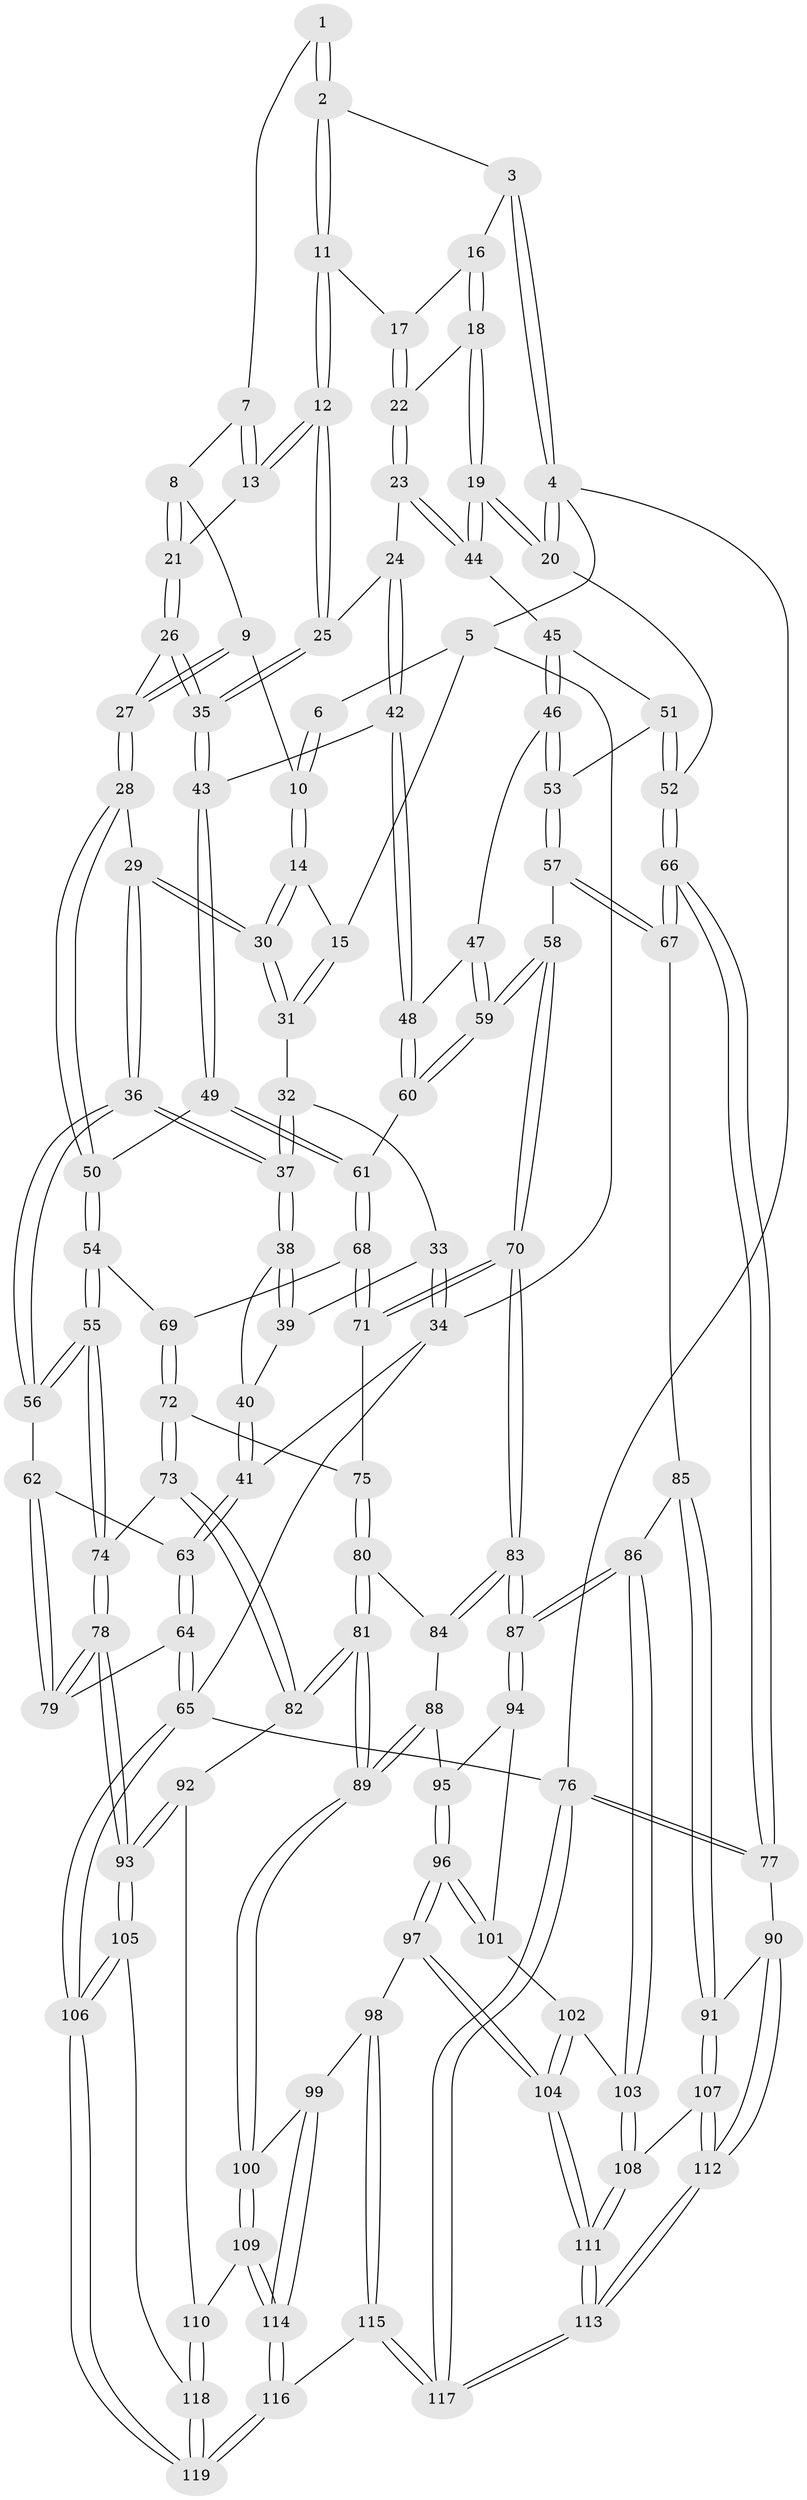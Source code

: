 // Generated by graph-tools (version 1.1) at 2025/17/03/09/25 04:17:10]
// undirected, 119 vertices, 294 edges
graph export_dot {
graph [start="1"]
  node [color=gray90,style=filled];
  1 [pos="+0.549811731833724+0"];
  2 [pos="+0.754594270891444+0"];
  3 [pos="+0.8377083009710831+0"];
  4 [pos="+1+0"];
  5 [pos="+0.018686115121505264+0"];
  6 [pos="+0.43499774147485976+0"];
  7 [pos="+0.5453700204531385+0"];
  8 [pos="+0.5022475818837957+0.11338748743061981"];
  9 [pos="+0.370053065225549+0.13261568088425832"];
  10 [pos="+0.3513679673311151+0.1257619580281514"];
  11 [pos="+0.74912303245833+0.07246603261723336"];
  12 [pos="+0.6472338558992995+0.17618126045931023"];
  13 [pos="+0.6057096556872483+0.1761703466990578"];
  14 [pos="+0.336533500200981+0.13135145929562903"];
  15 [pos="+0.258257381867729+0.13441543694121644"];
  16 [pos="+0.9506204698623122+0.07244865675069875"];
  17 [pos="+0.8064149620558074+0.12132825102489439"];
  18 [pos="+1+0.20447857928103003"];
  19 [pos="+1+0.23848837311207394"];
  20 [pos="+1+0.26149219410624464"];
  21 [pos="+0.5957652369232489+0.17782440255298834"];
  22 [pos="+0.8184747953957068+0.1377196915490503"];
  23 [pos="+0.8372556752700644+0.2992636658082129"];
  24 [pos="+0.7880287642236601+0.30708067310915216"];
  25 [pos="+0.6878613209589239+0.26548425045512"];
  26 [pos="+0.49012186210659836+0.2999232964347785"];
  27 [pos="+0.48685497129123706+0.30010129324514345"];
  28 [pos="+0.4521328574496593+0.32420979358815954"];
  29 [pos="+0.3492302843835979+0.3758056516212148"];
  30 [pos="+0.34691825341604793+0.36733077501985645"];
  31 [pos="+0.20553504366532319+0.17355841047324297"];
  32 [pos="+0.20399611297659945+0.17427082737874755"];
  33 [pos="+0.1360199671661554+0.18373301408250178"];
  34 [pos="+0+0.15159881851059437"];
  35 [pos="+0.6083548644181741+0.4088596487116979"];
  36 [pos="+0.2830948597111792+0.4816500070593056"];
  37 [pos="+0.24036670762208068+0.4263431766738791"];
  38 [pos="+0.23073600997895455+0.4191725824738259"];
  39 [pos="+0.15747393501225976+0.3074893791017991"];
  40 [pos="+0.07938393884222802+0.3498803298017307"];
  41 [pos="+0+0.28704948135747205"];
  42 [pos="+0.7198749519171412+0.43484973829963164"];
  43 [pos="+0.609725584209414+0.4138908778174042"];
  44 [pos="+0.8410575110158095+0.3011435569754684"];
  45 [pos="+0.8621942392277132+0.40387965034564566"];
  46 [pos="+0.8323658033407473+0.4484034607090027"];
  47 [pos="+0.8030889464231585+0.4639147630816944"];
  48 [pos="+0.7376446237016574+0.4532360341997352"];
  49 [pos="+0.5933653601748822+0.44613588826285255"];
  50 [pos="+0.5088348706780703+0.5137869861312546"];
  51 [pos="+0.9189454445508214+0.4213288990319182"];
  52 [pos="+1+0.3717834624609619"];
  53 [pos="+0.9121820360141154+0.5237572065341756"];
  54 [pos="+0.4857447333885009+0.5379681550626335"];
  55 [pos="+0.3863809831651168+0.5489060975692577"];
  56 [pos="+0.28258212914784653+0.49882258123635653"];
  57 [pos="+0.9577578032502816+0.6186971662656976"];
  58 [pos="+0.8538885541015375+0.651405597717044"];
  59 [pos="+0.8306761312047978+0.6133067084119721"];
  60 [pos="+0.7233392275442461+0.5342276816424882"];
  61 [pos="+0.6659262168339234+0.5694853719549496"];
  62 [pos="+0.2771090578646654+0.5033039390216504"];
  63 [pos="+0+0.5170704591055594"];
  64 [pos="+0+0.679122870673564"];
  65 [pos="+0+1"];
  66 [pos="+1+0.6025047593928923"];
  67 [pos="+1+0.620286246894577"];
  68 [pos="+0.6648895985199934+0.5733569334306323"];
  69 [pos="+0.5392400613325571+0.5946938468494305"];
  70 [pos="+0.8332820199544494+0.6745076539129077"];
  71 [pos="+0.6843687642737237+0.6497167304971886"];
  72 [pos="+0.565760541902196+0.6689383779356336"];
  73 [pos="+0.4797805623352727+0.7536540959936823"];
  74 [pos="+0.41129748508262837+0.6626304578398854"];
  75 [pos="+0.6345472962271402+0.689687185469738"];
  76 [pos="+1+1"];
  77 [pos="+1+0.9041191317719062"];
  78 [pos="+0.25112236025944923+0.826275988753978"];
  79 [pos="+0.20641337103371574+0.6978967697120183"];
  80 [pos="+0.6376010214352857+0.712661621060029"];
  81 [pos="+0.5440192793823351+0.8303431173294147"];
  82 [pos="+0.4795777221299378+0.7667145334291554"];
  83 [pos="+0.8163874051577655+0.7632548324015841"];
  84 [pos="+0.6738812157036239+0.7678546546748726"];
  85 [pos="+0.9574896926805521+0.7995595159858421"];
  86 [pos="+0.8279536844702993+0.8036889285057345"];
  87 [pos="+0.8200752606820585+0.784478357145443"];
  88 [pos="+0.6561502963869905+0.8190789514219955"];
  89 [pos="+0.5485336392908144+0.8392155774993895"];
  90 [pos="+1+0.8890640484947132"];
  91 [pos="+0.9848214239947001+0.8830271165764499"];
  92 [pos="+0.3709124730893405+0.8301719914464556"];
  93 [pos="+0.2530323769091851+0.8421647853914024"];
  94 [pos="+0.7211427083819998+0.8294082837511167"];
  95 [pos="+0.6728882534118147+0.8380197013058227"];
  96 [pos="+0.6810903158934245+0.880812852997772"];
  97 [pos="+0.672912507216515+0.9224739525241616"];
  98 [pos="+0.6542013959557779+0.9301317944732229"];
  99 [pos="+0.6095215587822425+0.9231059680925923"];
  100 [pos="+0.5473393878162468+0.8847171985631442"];
  101 [pos="+0.7218590889050029+0.8689825307263939"];
  102 [pos="+0.7362682733288255+0.870515206277849"];
  103 [pos="+0.8292049719988589+0.8154932501157433"];
  104 [pos="+0.7334723572122469+0.9454275615089062"];
  105 [pos="+0.21701353091426717+0.9175197146921187"];
  106 [pos="+0+1"];
  107 [pos="+0.8938984740106629+0.8965112017613269"];
  108 [pos="+0.8336865613010547+0.8310763875261942"];
  109 [pos="+0.5235235277007803+0.9100729965447472"];
  110 [pos="+0.46761972732754015+0.9299179882395978"];
  111 [pos="+0.7563823537717626+0.9594207702538499"];
  112 [pos="+0.8683855805103888+1"];
  113 [pos="+0.8540506489477826+1"];
  114 [pos="+0.5658088796827007+1"];
  115 [pos="+0.6526251964758151+1"];
  116 [pos="+0.5702865537266706+1"];
  117 [pos="+0.858663503425381+1"];
  118 [pos="+0.4590541872876925+0.9417137325614194"];
  119 [pos="+0.3428669469698751+1"];
  1 -- 2;
  1 -- 2;
  1 -- 7;
  2 -- 3;
  2 -- 11;
  2 -- 11;
  3 -- 4;
  3 -- 4;
  3 -- 16;
  4 -- 5;
  4 -- 20;
  4 -- 20;
  4 -- 76;
  5 -- 6;
  5 -- 15;
  5 -- 34;
  6 -- 10;
  6 -- 10;
  7 -- 8;
  7 -- 13;
  7 -- 13;
  8 -- 9;
  8 -- 21;
  8 -- 21;
  9 -- 10;
  9 -- 27;
  9 -- 27;
  10 -- 14;
  10 -- 14;
  11 -- 12;
  11 -- 12;
  11 -- 17;
  12 -- 13;
  12 -- 13;
  12 -- 25;
  12 -- 25;
  13 -- 21;
  14 -- 15;
  14 -- 30;
  14 -- 30;
  15 -- 31;
  15 -- 31;
  16 -- 17;
  16 -- 18;
  16 -- 18;
  17 -- 22;
  17 -- 22;
  18 -- 19;
  18 -- 19;
  18 -- 22;
  19 -- 20;
  19 -- 20;
  19 -- 44;
  19 -- 44;
  20 -- 52;
  21 -- 26;
  21 -- 26;
  22 -- 23;
  22 -- 23;
  23 -- 24;
  23 -- 44;
  23 -- 44;
  24 -- 25;
  24 -- 42;
  24 -- 42;
  25 -- 35;
  25 -- 35;
  26 -- 27;
  26 -- 35;
  26 -- 35;
  27 -- 28;
  27 -- 28;
  28 -- 29;
  28 -- 50;
  28 -- 50;
  29 -- 30;
  29 -- 30;
  29 -- 36;
  29 -- 36;
  30 -- 31;
  30 -- 31;
  31 -- 32;
  32 -- 33;
  32 -- 37;
  32 -- 37;
  33 -- 34;
  33 -- 34;
  33 -- 39;
  34 -- 41;
  34 -- 65;
  35 -- 43;
  35 -- 43;
  36 -- 37;
  36 -- 37;
  36 -- 56;
  36 -- 56;
  37 -- 38;
  37 -- 38;
  38 -- 39;
  38 -- 39;
  38 -- 40;
  39 -- 40;
  40 -- 41;
  40 -- 41;
  41 -- 63;
  41 -- 63;
  42 -- 43;
  42 -- 48;
  42 -- 48;
  43 -- 49;
  43 -- 49;
  44 -- 45;
  45 -- 46;
  45 -- 46;
  45 -- 51;
  46 -- 47;
  46 -- 53;
  46 -- 53;
  47 -- 48;
  47 -- 59;
  47 -- 59;
  48 -- 60;
  48 -- 60;
  49 -- 50;
  49 -- 61;
  49 -- 61;
  50 -- 54;
  50 -- 54;
  51 -- 52;
  51 -- 52;
  51 -- 53;
  52 -- 66;
  52 -- 66;
  53 -- 57;
  53 -- 57;
  54 -- 55;
  54 -- 55;
  54 -- 69;
  55 -- 56;
  55 -- 56;
  55 -- 74;
  55 -- 74;
  56 -- 62;
  57 -- 58;
  57 -- 67;
  57 -- 67;
  58 -- 59;
  58 -- 59;
  58 -- 70;
  58 -- 70;
  59 -- 60;
  59 -- 60;
  60 -- 61;
  61 -- 68;
  61 -- 68;
  62 -- 63;
  62 -- 79;
  62 -- 79;
  63 -- 64;
  63 -- 64;
  64 -- 65;
  64 -- 65;
  64 -- 79;
  65 -- 106;
  65 -- 106;
  65 -- 76;
  66 -- 67;
  66 -- 67;
  66 -- 77;
  66 -- 77;
  67 -- 85;
  68 -- 69;
  68 -- 71;
  68 -- 71;
  69 -- 72;
  69 -- 72;
  70 -- 71;
  70 -- 71;
  70 -- 83;
  70 -- 83;
  71 -- 75;
  72 -- 73;
  72 -- 73;
  72 -- 75;
  73 -- 74;
  73 -- 82;
  73 -- 82;
  74 -- 78;
  74 -- 78;
  75 -- 80;
  75 -- 80;
  76 -- 77;
  76 -- 77;
  76 -- 117;
  76 -- 117;
  77 -- 90;
  78 -- 79;
  78 -- 79;
  78 -- 93;
  78 -- 93;
  80 -- 81;
  80 -- 81;
  80 -- 84;
  81 -- 82;
  81 -- 82;
  81 -- 89;
  81 -- 89;
  82 -- 92;
  83 -- 84;
  83 -- 84;
  83 -- 87;
  83 -- 87;
  84 -- 88;
  85 -- 86;
  85 -- 91;
  85 -- 91;
  86 -- 87;
  86 -- 87;
  86 -- 103;
  86 -- 103;
  87 -- 94;
  87 -- 94;
  88 -- 89;
  88 -- 89;
  88 -- 95;
  89 -- 100;
  89 -- 100;
  90 -- 91;
  90 -- 112;
  90 -- 112;
  91 -- 107;
  91 -- 107;
  92 -- 93;
  92 -- 93;
  92 -- 110;
  93 -- 105;
  93 -- 105;
  94 -- 95;
  94 -- 101;
  95 -- 96;
  95 -- 96;
  96 -- 97;
  96 -- 97;
  96 -- 101;
  96 -- 101;
  97 -- 98;
  97 -- 104;
  97 -- 104;
  98 -- 99;
  98 -- 115;
  98 -- 115;
  99 -- 100;
  99 -- 114;
  99 -- 114;
  100 -- 109;
  100 -- 109;
  101 -- 102;
  102 -- 103;
  102 -- 104;
  102 -- 104;
  103 -- 108;
  103 -- 108;
  104 -- 111;
  104 -- 111;
  105 -- 106;
  105 -- 106;
  105 -- 118;
  106 -- 119;
  106 -- 119;
  107 -- 108;
  107 -- 112;
  107 -- 112;
  108 -- 111;
  108 -- 111;
  109 -- 110;
  109 -- 114;
  109 -- 114;
  110 -- 118;
  110 -- 118;
  111 -- 113;
  111 -- 113;
  112 -- 113;
  112 -- 113;
  113 -- 117;
  113 -- 117;
  114 -- 116;
  114 -- 116;
  115 -- 116;
  115 -- 117;
  115 -- 117;
  116 -- 119;
  116 -- 119;
  118 -- 119;
  118 -- 119;
}
